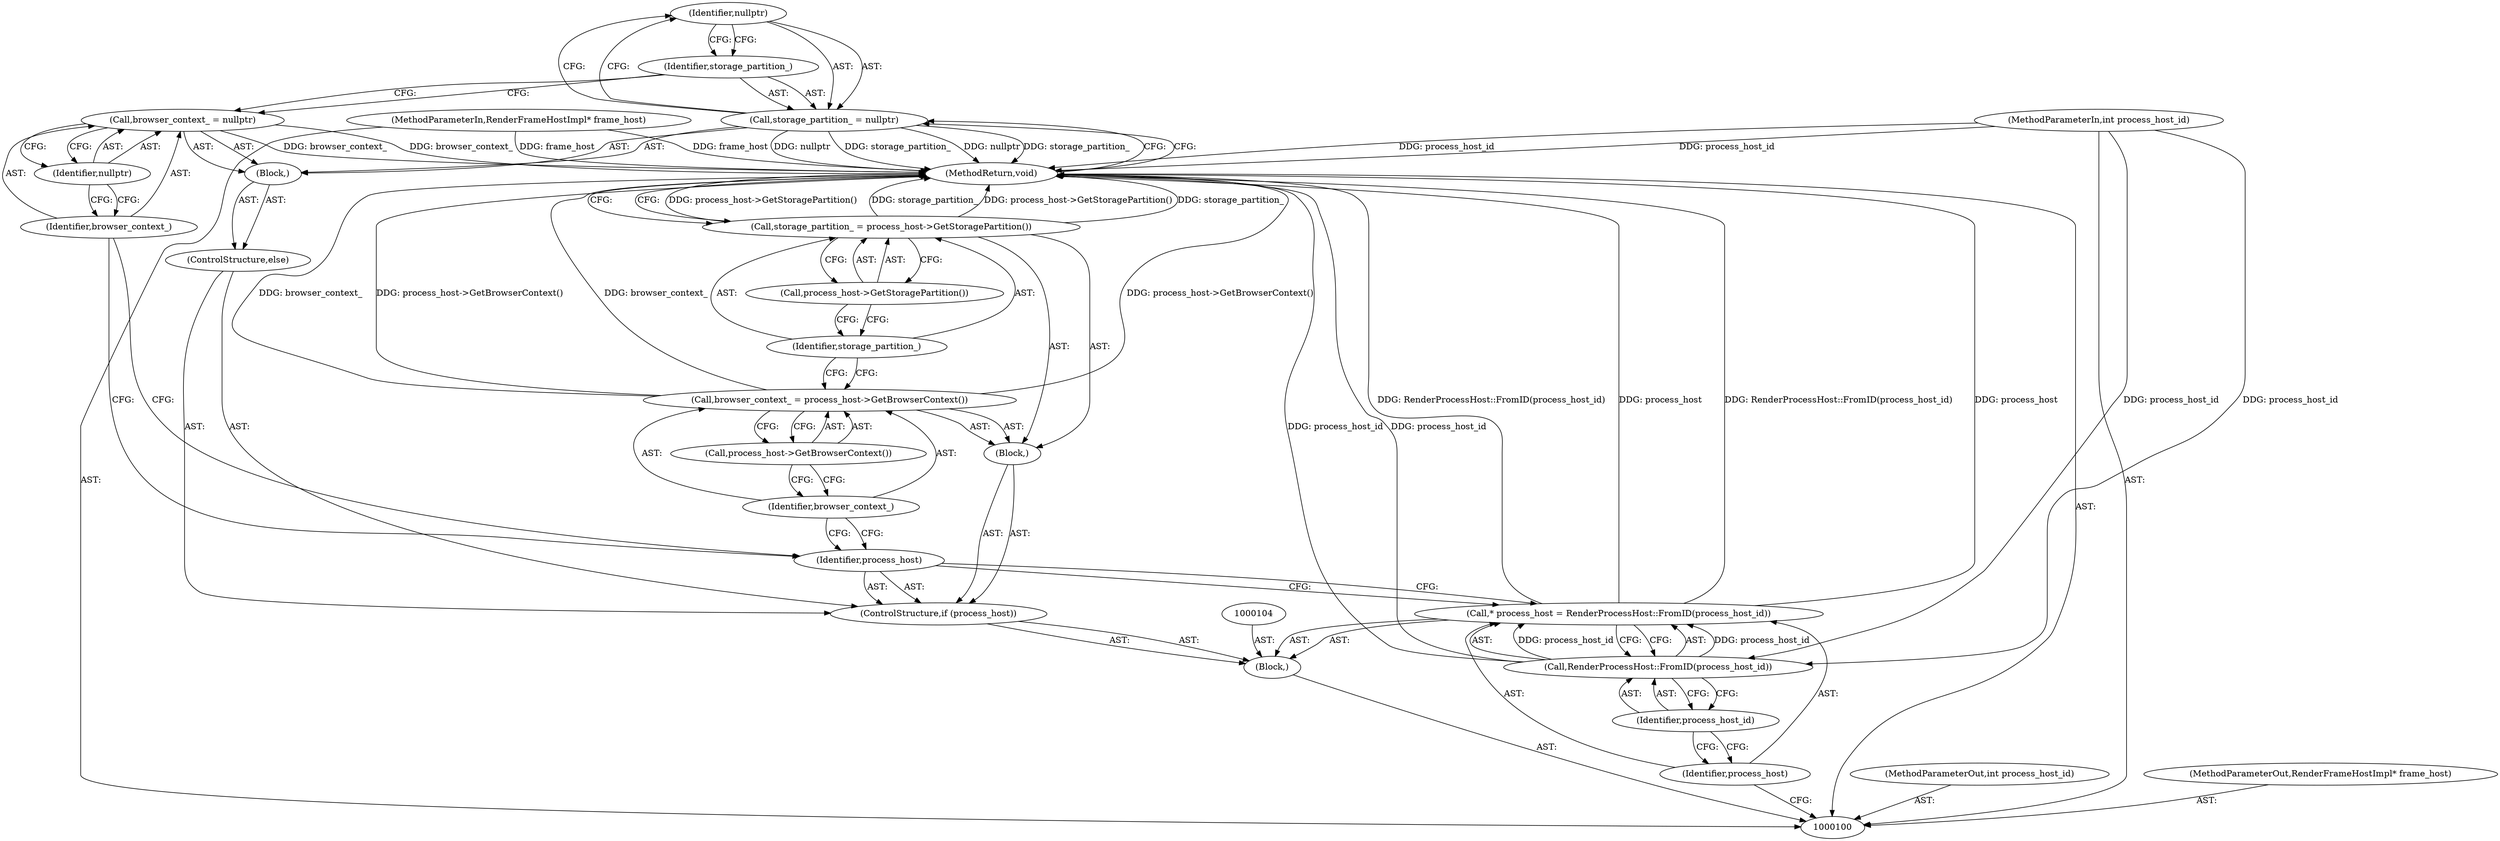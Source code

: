 digraph "0_Chrome_3c8e4852477d5b1e2da877808c998dc57db9460f_10" {
"1000125" [label="(Identifier,nullptr)"];
"1000123" [label="(Call,storage_partition_ = nullptr)"];
"1000124" [label="(Identifier,storage_partition_)"];
"1000126" [label="(MethodReturn,void)"];
"1000101" [label="(MethodParameterIn,int process_host_id)"];
"1000148" [label="(MethodParameterOut,int process_host_id)"];
"1000102" [label="(MethodParameterIn,RenderFrameHostImpl* frame_host)"];
"1000149" [label="(MethodParameterOut,RenderFrameHostImpl* frame_host)"];
"1000103" [label="(Block,)"];
"1000105" [label="(Call,* process_host = RenderProcessHost::FromID(process_host_id))"];
"1000106" [label="(Identifier,process_host)"];
"1000107" [label="(Call,RenderProcessHost::FromID(process_host_id))"];
"1000108" [label="(Identifier,process_host_id)"];
"1000109" [label="(ControlStructure,if (process_host))"];
"1000111" [label="(Block,)"];
"1000110" [label="(Identifier,process_host)"];
"1000114" [label="(Call,process_host->GetBrowserContext())"];
"1000112" [label="(Call,browser_context_ = process_host->GetBrowserContext())"];
"1000113" [label="(Identifier,browser_context_)"];
"1000117" [label="(Call,process_host->GetStoragePartition())"];
"1000115" [label="(Call,storage_partition_ = process_host->GetStoragePartition())"];
"1000116" [label="(Identifier,storage_partition_)"];
"1000118" [label="(ControlStructure,else)"];
"1000119" [label="(Block,)"];
"1000122" [label="(Identifier,nullptr)"];
"1000120" [label="(Call,browser_context_ = nullptr)"];
"1000121" [label="(Identifier,browser_context_)"];
"1000125" -> "1000123"  [label="AST: "];
"1000125" -> "1000124"  [label="CFG: "];
"1000123" -> "1000125"  [label="CFG: "];
"1000123" -> "1000119"  [label="AST: "];
"1000123" -> "1000125"  [label="CFG: "];
"1000124" -> "1000123"  [label="AST: "];
"1000125" -> "1000123"  [label="AST: "];
"1000126" -> "1000123"  [label="CFG: "];
"1000123" -> "1000126"  [label="DDG: nullptr"];
"1000123" -> "1000126"  [label="DDG: storage_partition_"];
"1000124" -> "1000123"  [label="AST: "];
"1000124" -> "1000120"  [label="CFG: "];
"1000125" -> "1000124"  [label="CFG: "];
"1000126" -> "1000100"  [label="AST: "];
"1000126" -> "1000115"  [label="CFG: "];
"1000126" -> "1000123"  [label="CFG: "];
"1000115" -> "1000126"  [label="DDG: process_host->GetStoragePartition()"];
"1000115" -> "1000126"  [label="DDG: storage_partition_"];
"1000123" -> "1000126"  [label="DDG: nullptr"];
"1000123" -> "1000126"  [label="DDG: storage_partition_"];
"1000107" -> "1000126"  [label="DDG: process_host_id"];
"1000105" -> "1000126"  [label="DDG: RenderProcessHost::FromID(process_host_id)"];
"1000105" -> "1000126"  [label="DDG: process_host"];
"1000112" -> "1000126"  [label="DDG: process_host->GetBrowserContext()"];
"1000112" -> "1000126"  [label="DDG: browser_context_"];
"1000120" -> "1000126"  [label="DDG: browser_context_"];
"1000102" -> "1000126"  [label="DDG: frame_host"];
"1000101" -> "1000126"  [label="DDG: process_host_id"];
"1000101" -> "1000100"  [label="AST: "];
"1000101" -> "1000126"  [label="DDG: process_host_id"];
"1000101" -> "1000107"  [label="DDG: process_host_id"];
"1000148" -> "1000100"  [label="AST: "];
"1000102" -> "1000100"  [label="AST: "];
"1000102" -> "1000126"  [label="DDG: frame_host"];
"1000149" -> "1000100"  [label="AST: "];
"1000103" -> "1000100"  [label="AST: "];
"1000104" -> "1000103"  [label="AST: "];
"1000105" -> "1000103"  [label="AST: "];
"1000109" -> "1000103"  [label="AST: "];
"1000105" -> "1000103"  [label="AST: "];
"1000105" -> "1000107"  [label="CFG: "];
"1000106" -> "1000105"  [label="AST: "];
"1000107" -> "1000105"  [label="AST: "];
"1000110" -> "1000105"  [label="CFG: "];
"1000105" -> "1000126"  [label="DDG: RenderProcessHost::FromID(process_host_id)"];
"1000105" -> "1000126"  [label="DDG: process_host"];
"1000107" -> "1000105"  [label="DDG: process_host_id"];
"1000106" -> "1000105"  [label="AST: "];
"1000106" -> "1000100"  [label="CFG: "];
"1000108" -> "1000106"  [label="CFG: "];
"1000107" -> "1000105"  [label="AST: "];
"1000107" -> "1000108"  [label="CFG: "];
"1000108" -> "1000107"  [label="AST: "];
"1000105" -> "1000107"  [label="CFG: "];
"1000107" -> "1000126"  [label="DDG: process_host_id"];
"1000107" -> "1000105"  [label="DDG: process_host_id"];
"1000101" -> "1000107"  [label="DDG: process_host_id"];
"1000108" -> "1000107"  [label="AST: "];
"1000108" -> "1000106"  [label="CFG: "];
"1000107" -> "1000108"  [label="CFG: "];
"1000109" -> "1000103"  [label="AST: "];
"1000110" -> "1000109"  [label="AST: "];
"1000111" -> "1000109"  [label="AST: "];
"1000118" -> "1000109"  [label="AST: "];
"1000111" -> "1000109"  [label="AST: "];
"1000112" -> "1000111"  [label="AST: "];
"1000115" -> "1000111"  [label="AST: "];
"1000110" -> "1000109"  [label="AST: "];
"1000110" -> "1000105"  [label="CFG: "];
"1000113" -> "1000110"  [label="CFG: "];
"1000121" -> "1000110"  [label="CFG: "];
"1000114" -> "1000112"  [label="AST: "];
"1000114" -> "1000113"  [label="CFG: "];
"1000112" -> "1000114"  [label="CFG: "];
"1000112" -> "1000111"  [label="AST: "];
"1000112" -> "1000114"  [label="CFG: "];
"1000113" -> "1000112"  [label="AST: "];
"1000114" -> "1000112"  [label="AST: "];
"1000116" -> "1000112"  [label="CFG: "];
"1000112" -> "1000126"  [label="DDG: process_host->GetBrowserContext()"];
"1000112" -> "1000126"  [label="DDG: browser_context_"];
"1000113" -> "1000112"  [label="AST: "];
"1000113" -> "1000110"  [label="CFG: "];
"1000114" -> "1000113"  [label="CFG: "];
"1000117" -> "1000115"  [label="AST: "];
"1000117" -> "1000116"  [label="CFG: "];
"1000115" -> "1000117"  [label="CFG: "];
"1000115" -> "1000111"  [label="AST: "];
"1000115" -> "1000117"  [label="CFG: "];
"1000116" -> "1000115"  [label="AST: "];
"1000117" -> "1000115"  [label="AST: "];
"1000126" -> "1000115"  [label="CFG: "];
"1000115" -> "1000126"  [label="DDG: process_host->GetStoragePartition()"];
"1000115" -> "1000126"  [label="DDG: storage_partition_"];
"1000116" -> "1000115"  [label="AST: "];
"1000116" -> "1000112"  [label="CFG: "];
"1000117" -> "1000116"  [label="CFG: "];
"1000118" -> "1000109"  [label="AST: "];
"1000119" -> "1000118"  [label="AST: "];
"1000119" -> "1000118"  [label="AST: "];
"1000120" -> "1000119"  [label="AST: "];
"1000123" -> "1000119"  [label="AST: "];
"1000122" -> "1000120"  [label="AST: "];
"1000122" -> "1000121"  [label="CFG: "];
"1000120" -> "1000122"  [label="CFG: "];
"1000120" -> "1000119"  [label="AST: "];
"1000120" -> "1000122"  [label="CFG: "];
"1000121" -> "1000120"  [label="AST: "];
"1000122" -> "1000120"  [label="AST: "];
"1000124" -> "1000120"  [label="CFG: "];
"1000120" -> "1000126"  [label="DDG: browser_context_"];
"1000121" -> "1000120"  [label="AST: "];
"1000121" -> "1000110"  [label="CFG: "];
"1000122" -> "1000121"  [label="CFG: "];
}

